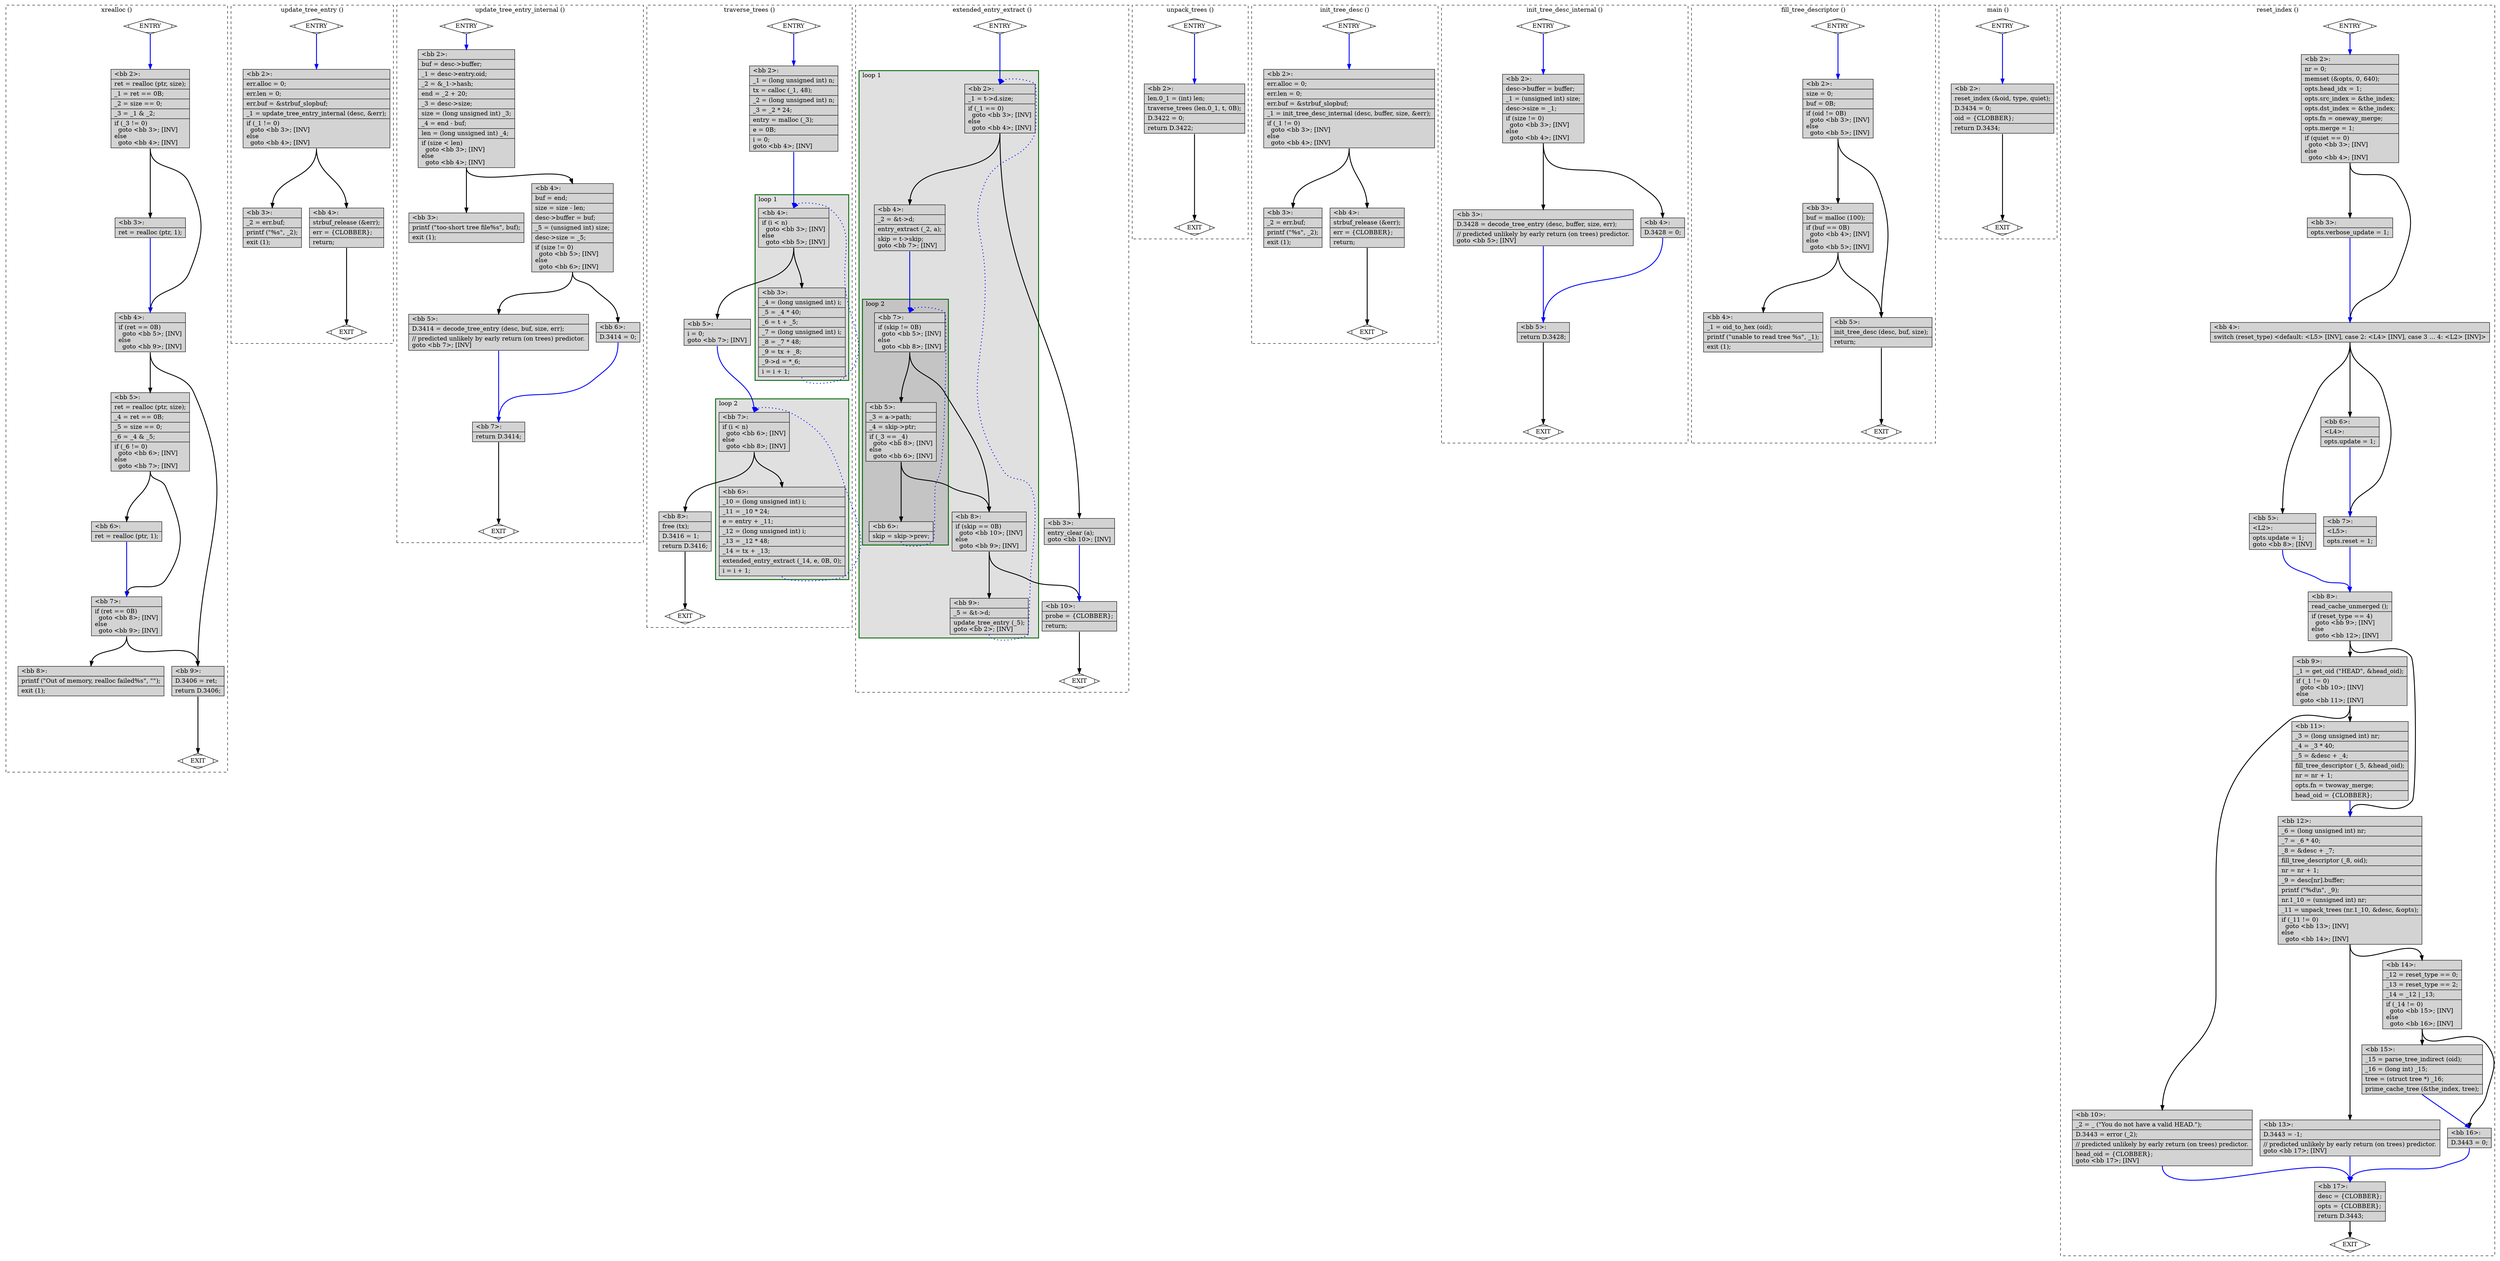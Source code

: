 digraph "test.o-git_leak_10.c.015t.cfg" {
overlap=false;
subgraph "cluster_xrealloc" {
	style="dashed";
	color="black";
	label="xrealloc ()";
	fn_26_basic_block_0 [shape=Mdiamond,style=filled,fillcolor=white,label="ENTRY"];

	fn_26_basic_block_1 [shape=Mdiamond,style=filled,fillcolor=white,label="EXIT"];

	fn_26_basic_block_2 [shape=record,style=filled,fillcolor=lightgrey,label="{\<bb\ 2\>:\l\
|ret\ =\ realloc\ (ptr,\ size);\l\
|_1\ =\ ret\ ==\ 0B;\l\
|_2\ =\ size\ ==\ 0;\l\
|_3\ =\ _1\ &\ _2;\l\
|if\ (_3\ !=\ 0)\l\
\ \ goto\ \<bb\ 3\>;\ [INV]\l\
else\l\
\ \ goto\ \<bb\ 4\>;\ [INV]\l\
}"];

	fn_26_basic_block_3 [shape=record,style=filled,fillcolor=lightgrey,label="{\<bb\ 3\>:\l\
|ret\ =\ realloc\ (ptr,\ 1);\l\
}"];

	fn_26_basic_block_4 [shape=record,style=filled,fillcolor=lightgrey,label="{\<bb\ 4\>:\l\
|if\ (ret\ ==\ 0B)\l\
\ \ goto\ \<bb\ 5\>;\ [INV]\l\
else\l\
\ \ goto\ \<bb\ 9\>;\ [INV]\l\
}"];

	fn_26_basic_block_5 [shape=record,style=filled,fillcolor=lightgrey,label="{\<bb\ 5\>:\l\
|ret\ =\ realloc\ (ptr,\ size);\l\
|_4\ =\ ret\ ==\ 0B;\l\
|_5\ =\ size\ ==\ 0;\l\
|_6\ =\ _4\ &\ _5;\l\
|if\ (_6\ !=\ 0)\l\
\ \ goto\ \<bb\ 6\>;\ [INV]\l\
else\l\
\ \ goto\ \<bb\ 7\>;\ [INV]\l\
}"];

	fn_26_basic_block_6 [shape=record,style=filled,fillcolor=lightgrey,label="{\<bb\ 6\>:\l\
|ret\ =\ realloc\ (ptr,\ 1);\l\
}"];

	fn_26_basic_block_7 [shape=record,style=filled,fillcolor=lightgrey,label="{\<bb\ 7\>:\l\
|if\ (ret\ ==\ 0B)\l\
\ \ goto\ \<bb\ 8\>;\ [INV]\l\
else\l\
\ \ goto\ \<bb\ 9\>;\ [INV]\l\
}"];

	fn_26_basic_block_8 [shape=record,style=filled,fillcolor=lightgrey,label="{\<bb\ 8\>:\l\
|printf\ (\"Out\ of\ memory,\ realloc\ failed%s\",\ \"\");\l\
|exit\ (1);\l\
}"];

	fn_26_basic_block_9 [shape=record,style=filled,fillcolor=lightgrey,label="{\<bb\ 9\>:\l\
|D.3406\ =\ ret;\l\
|return\ D.3406;\l\
}"];

	fn_26_basic_block_0:s -> fn_26_basic_block_2:n [style="solid,bold",color=blue,weight=100,constraint=true];
	fn_26_basic_block_2:s -> fn_26_basic_block_3:n [style="solid,bold",color=black,weight=10,constraint=true];
	fn_26_basic_block_2:s -> fn_26_basic_block_4:n [style="solid,bold",color=black,weight=10,constraint=true];
	fn_26_basic_block_3:s -> fn_26_basic_block_4:n [style="solid,bold",color=blue,weight=100,constraint=true];
	fn_26_basic_block_4:s -> fn_26_basic_block_5:n [style="solid,bold",color=black,weight=10,constraint=true];
	fn_26_basic_block_4:s -> fn_26_basic_block_9:n [style="solid,bold",color=black,weight=10,constraint=true];
	fn_26_basic_block_5:s -> fn_26_basic_block_6:n [style="solid,bold",color=black,weight=10,constraint=true];
	fn_26_basic_block_5:s -> fn_26_basic_block_7:n [style="solid,bold",color=black,weight=10,constraint=true];
	fn_26_basic_block_6:s -> fn_26_basic_block_7:n [style="solid,bold",color=blue,weight=100,constraint=true];
	fn_26_basic_block_7:s -> fn_26_basic_block_8:n [style="solid,bold",color=black,weight=10,constraint=true];
	fn_26_basic_block_7:s -> fn_26_basic_block_9:n [style="solid,bold",color=black,weight=10,constraint=true];
	fn_26_basic_block_9:s -> fn_26_basic_block_1:n [style="solid,bold",color=black,weight=10,constraint=true];
	fn_26_basic_block_0:s -> fn_26_basic_block_1:n [style="invis",constraint=true];
}
subgraph "cluster_update_tree_entry" {
	style="dashed";
	color="black";
	label="update_tree_entry ()";
	fn_28_basic_block_0 [shape=Mdiamond,style=filled,fillcolor=white,label="ENTRY"];

	fn_28_basic_block_1 [shape=Mdiamond,style=filled,fillcolor=white,label="EXIT"];

	fn_28_basic_block_2 [shape=record,style=filled,fillcolor=lightgrey,label="{\<bb\ 2\>:\l\
|err.alloc\ =\ 0;\l\
|err.len\ =\ 0;\l\
|err.buf\ =\ &strbuf_slopbuf;\l\
|_1\ =\ update_tree_entry_internal\ (desc,\ &err);\l\
|if\ (_1\ !=\ 0)\l\
\ \ goto\ \<bb\ 3\>;\ [INV]\l\
else\l\
\ \ goto\ \<bb\ 4\>;\ [INV]\l\
}"];

	fn_28_basic_block_3 [shape=record,style=filled,fillcolor=lightgrey,label="{\<bb\ 3\>:\l\
|_2\ =\ err.buf;\l\
|printf\ (\"%s\",\ _2);\l\
|exit\ (1);\l\
}"];

	fn_28_basic_block_4 [shape=record,style=filled,fillcolor=lightgrey,label="{\<bb\ 4\>:\l\
|strbuf_release\ (&err);\l\
|err\ =\ \{CLOBBER\};\l\
|return;\l\
}"];

	fn_28_basic_block_0:s -> fn_28_basic_block_2:n [style="solid,bold",color=blue,weight=100,constraint=true];
	fn_28_basic_block_2:s -> fn_28_basic_block_3:n [style="solid,bold",color=black,weight=10,constraint=true];
	fn_28_basic_block_2:s -> fn_28_basic_block_4:n [style="solid,bold",color=black,weight=10,constraint=true];
	fn_28_basic_block_4:s -> fn_28_basic_block_1:n [style="solid,bold",color=black,weight=10,constraint=true];
	fn_28_basic_block_0:s -> fn_28_basic_block_1:n [style="invis",constraint=true];
}
subgraph "cluster_update_tree_entry_internal" {
	style="dashed";
	color="black";
	label="update_tree_entry_internal ()";
	fn_27_basic_block_0 [shape=Mdiamond,style=filled,fillcolor=white,label="ENTRY"];

	fn_27_basic_block_1 [shape=Mdiamond,style=filled,fillcolor=white,label="EXIT"];

	fn_27_basic_block_2 [shape=record,style=filled,fillcolor=lightgrey,label="{\<bb\ 2\>:\l\
|buf\ =\ desc-\>buffer;\l\
|_1\ =\ desc-\>entry.oid;\l\
|_2\ =\ &_1-\>hash;\l\
|end\ =\ _2\ +\ 20;\l\
|_3\ =\ desc-\>size;\l\
|size\ =\ (long\ unsigned\ int)\ _3;\l\
|_4\ =\ end\ -\ buf;\l\
|len\ =\ (long\ unsigned\ int)\ _4;\l\
|if\ (size\ \<\ len)\l\
\ \ goto\ \<bb\ 3\>;\ [INV]\l\
else\l\
\ \ goto\ \<bb\ 4\>;\ [INV]\l\
}"];

	fn_27_basic_block_3 [shape=record,style=filled,fillcolor=lightgrey,label="{\<bb\ 3\>:\l\
|printf\ (\"too-short\ tree\ file%s\",\ buf);\l\
|exit\ (1);\l\
}"];

	fn_27_basic_block_4 [shape=record,style=filled,fillcolor=lightgrey,label="{\<bb\ 4\>:\l\
|buf\ =\ end;\l\
|size\ =\ size\ -\ len;\l\
|desc-\>buffer\ =\ buf;\l\
|_5\ =\ (unsigned\ int)\ size;\l\
|desc-\>size\ =\ _5;\l\
|if\ (size\ !=\ 0)\l\
\ \ goto\ \<bb\ 5\>;\ [INV]\l\
else\l\
\ \ goto\ \<bb\ 6\>;\ [INV]\l\
}"];

	fn_27_basic_block_5 [shape=record,style=filled,fillcolor=lightgrey,label="{\<bb\ 5\>:\l\
|D.3414\ =\ decode_tree_entry\ (desc,\ buf,\ size,\ err);\l\
|//\ predicted\ unlikely\ by\ early\ return\ (on\ trees)\ predictor.\l\
goto\ \<bb\ 7\>;\ [INV]\l\
}"];

	fn_27_basic_block_6 [shape=record,style=filled,fillcolor=lightgrey,label="{\<bb\ 6\>:\l\
|D.3414\ =\ 0;\l\
}"];

	fn_27_basic_block_7 [shape=record,style=filled,fillcolor=lightgrey,label="{\<bb\ 7\>:\l\
|return\ D.3414;\l\
}"];

	fn_27_basic_block_0:s -> fn_27_basic_block_2:n [style="solid,bold",color=blue,weight=100,constraint=true];
	fn_27_basic_block_2:s -> fn_27_basic_block_3:n [style="solid,bold",color=black,weight=10,constraint=true];
	fn_27_basic_block_2:s -> fn_27_basic_block_4:n [style="solid,bold",color=black,weight=10,constraint=true];
	fn_27_basic_block_4:s -> fn_27_basic_block_5:n [style="solid,bold",color=black,weight=10,constraint=true];
	fn_27_basic_block_4:s -> fn_27_basic_block_6:n [style="solid,bold",color=black,weight=10,constraint=true];
	fn_27_basic_block_5:s -> fn_27_basic_block_7:n [style="solid,bold",color=blue,weight=100,constraint=true];
	fn_27_basic_block_6:s -> fn_27_basic_block_7:n [style="solid,bold",color=blue,weight=100,constraint=true];
	fn_27_basic_block_7:s -> fn_27_basic_block_1:n [style="solid,bold",color=black,weight=10,constraint=true];
	fn_27_basic_block_0:s -> fn_27_basic_block_1:n [style="invis",constraint=true];
}
subgraph "cluster_traverse_trees" {
	style="dashed";
	color="black";
	label="traverse_trees ()";
	subgraph cluster_30_2 {
	style="filled";
	color="darkgreen";
	fillcolor="grey88";
	label="loop 2";
	labeljust=l;
	penwidth=2;
	fn_30_basic_block_7 [shape=record,style=filled,fillcolor=lightgrey,label="{\<bb\ 7\>:\l\
|if\ (i\ \<\ n)\l\
\ \ goto\ \<bb\ 6\>;\ [INV]\l\
else\l\
\ \ goto\ \<bb\ 8\>;\ [INV]\l\
}"];

	fn_30_basic_block_6 [shape=record,style=filled,fillcolor=lightgrey,label="{\<bb\ 6\>:\l\
|_10\ =\ (long\ unsigned\ int)\ i;\l\
|_11\ =\ _10\ *\ 24;\l\
|e\ =\ entry\ +\ _11;\l\
|_12\ =\ (long\ unsigned\ int)\ i;\l\
|_13\ =\ _12\ *\ 48;\l\
|_14\ =\ tx\ +\ _13;\l\
|extended_entry_extract\ (_14,\ e,\ 0B,\ 0);\l\
|i\ =\ i\ +\ 1;\l\
}"];

	}
	subgraph cluster_30_1 {
	style="filled";
	color="darkgreen";
	fillcolor="grey88";
	label="loop 1";
	labeljust=l;
	penwidth=2;
	fn_30_basic_block_4 [shape=record,style=filled,fillcolor=lightgrey,label="{\<bb\ 4\>:\l\
|if\ (i\ \<\ n)\l\
\ \ goto\ \<bb\ 3\>;\ [INV]\l\
else\l\
\ \ goto\ \<bb\ 5\>;\ [INV]\l\
}"];

	fn_30_basic_block_3 [shape=record,style=filled,fillcolor=lightgrey,label="{\<bb\ 3\>:\l\
|_4\ =\ (long\ unsigned\ int)\ i;\l\
|_5\ =\ _4\ *\ 40;\l\
|_6\ =\ t\ +\ _5;\l\
|_7\ =\ (long\ unsigned\ int)\ i;\l\
|_8\ =\ _7\ *\ 48;\l\
|_9\ =\ tx\ +\ _8;\l\
|_9-\>d\ =\ *_6;\l\
|i\ =\ i\ +\ 1;\l\
}"];

	}
	fn_30_basic_block_0 [shape=Mdiamond,style=filled,fillcolor=white,label="ENTRY"];

	fn_30_basic_block_1 [shape=Mdiamond,style=filled,fillcolor=white,label="EXIT"];

	fn_30_basic_block_2 [shape=record,style=filled,fillcolor=lightgrey,label="{\<bb\ 2\>:\l\
|_1\ =\ (long\ unsigned\ int)\ n;\l\
|tx\ =\ calloc\ (_1,\ 48);\l\
|_2\ =\ (long\ unsigned\ int)\ n;\l\
|_3\ =\ _2\ *\ 24;\l\
|entry\ =\ malloc\ (_3);\l\
|e\ =\ 0B;\l\
|i\ =\ 0;\l\
goto\ \<bb\ 4\>;\ [INV]\l\
}"];

	fn_30_basic_block_5 [shape=record,style=filled,fillcolor=lightgrey,label="{\<bb\ 5\>:\l\
|i\ =\ 0;\l\
goto\ \<bb\ 7\>;\ [INV]\l\
}"];

	fn_30_basic_block_8 [shape=record,style=filled,fillcolor=lightgrey,label="{\<bb\ 8\>:\l\
|free\ (tx);\l\
|D.3416\ =\ 1;\l\
|return\ D.3416;\l\
}"];

	fn_30_basic_block_0:s -> fn_30_basic_block_2:n [style="solid,bold",color=blue,weight=100,constraint=true];
	fn_30_basic_block_2:s -> fn_30_basic_block_4:n [style="solid,bold",color=blue,weight=100,constraint=true];
	fn_30_basic_block_3:s -> fn_30_basic_block_4:n [style="dotted,bold",color=blue,weight=10,constraint=false];
	fn_30_basic_block_4:s -> fn_30_basic_block_3:n [style="solid,bold",color=black,weight=10,constraint=true];
	fn_30_basic_block_4:s -> fn_30_basic_block_5:n [style="solid,bold",color=black,weight=10,constraint=true];
	fn_30_basic_block_5:s -> fn_30_basic_block_7:n [style="solid,bold",color=blue,weight=100,constraint=true];
	fn_30_basic_block_6:s -> fn_30_basic_block_7:n [style="dotted,bold",color=blue,weight=10,constraint=false];
	fn_30_basic_block_7:s -> fn_30_basic_block_6:n [style="solid,bold",color=black,weight=10,constraint=true];
	fn_30_basic_block_7:s -> fn_30_basic_block_8:n [style="solid,bold",color=black,weight=10,constraint=true];
	fn_30_basic_block_8:s -> fn_30_basic_block_1:n [style="solid,bold",color=black,weight=10,constraint=true];
	fn_30_basic_block_0:s -> fn_30_basic_block_1:n [style="invis",constraint=true];
}
subgraph "cluster_extended_entry_extract" {
	style="dashed";
	color="black";
	label="extended_entry_extract ()";
	subgraph cluster_29_1 {
	style="filled";
	color="darkgreen";
	fillcolor="grey88";
	label="loop 1";
	labeljust=l;
	penwidth=2;
	subgraph cluster_29_2 {
	style="filled";
	color="darkgreen";
	fillcolor="grey77";
	label="loop 2";
	labeljust=l;
	penwidth=2;
	fn_29_basic_block_7 [shape=record,style=filled,fillcolor=lightgrey,label="{\<bb\ 7\>:\l\
|if\ (skip\ !=\ 0B)\l\
\ \ goto\ \<bb\ 5\>;\ [INV]\l\
else\l\
\ \ goto\ \<bb\ 8\>;\ [INV]\l\
}"];

	fn_29_basic_block_5 [shape=record,style=filled,fillcolor=lightgrey,label="{\<bb\ 5\>:\l\
|_3\ =\ a-\>path;\l\
|_4\ =\ skip-\>ptr;\l\
|if\ (_3\ ==\ _4)\l\
\ \ goto\ \<bb\ 8\>;\ [INV]\l\
else\l\
\ \ goto\ \<bb\ 6\>;\ [INV]\l\
}"];

	fn_29_basic_block_6 [shape=record,style=filled,fillcolor=lightgrey,label="{\<bb\ 6\>:\l\
|skip\ =\ skip-\>prev;\l\
}"];

	}
	fn_29_basic_block_2 [shape=record,style=filled,fillcolor=lightgrey,label="{\<bb\ 2\>:\l\
|_1\ =\ t-\>d.size;\l\
|if\ (_1\ ==\ 0)\l\
\ \ goto\ \<bb\ 3\>;\ [INV]\l\
else\l\
\ \ goto\ \<bb\ 4\>;\ [INV]\l\
}"];

	fn_29_basic_block_4 [shape=record,style=filled,fillcolor=lightgrey,label="{\<bb\ 4\>:\l\
|_2\ =\ &t-\>d;\l\
|entry_extract\ (_2,\ a);\l\
|skip\ =\ t-\>skip;\l\
goto\ \<bb\ 7\>;\ [INV]\l\
}"];

	fn_29_basic_block_8 [shape=record,style=filled,fillcolor=lightgrey,label="{\<bb\ 8\>:\l\
|if\ (skip\ ==\ 0B)\l\
\ \ goto\ \<bb\ 10\>;\ [INV]\l\
else\l\
\ \ goto\ \<bb\ 9\>;\ [INV]\l\
}"];

	fn_29_basic_block_9 [shape=record,style=filled,fillcolor=lightgrey,label="{\<bb\ 9\>:\l\
|_5\ =\ &t-\>d;\l\
|update_tree_entry\ (_5);\l\
goto\ \<bb\ 2\>;\ [INV]\l\
}"];

	}
	fn_29_basic_block_0 [shape=Mdiamond,style=filled,fillcolor=white,label="ENTRY"];

	fn_29_basic_block_1 [shape=Mdiamond,style=filled,fillcolor=white,label="EXIT"];

	fn_29_basic_block_3 [shape=record,style=filled,fillcolor=lightgrey,label="{\<bb\ 3\>:\l\
|entry_clear\ (a);\l\
goto\ \<bb\ 10\>;\ [INV]\l\
}"];

	fn_29_basic_block_10 [shape=record,style=filled,fillcolor=lightgrey,label="{\<bb\ 10\>:\l\
|probe\ =\ \{CLOBBER\};\l\
|return;\l\
}"];

	fn_29_basic_block_0:s -> fn_29_basic_block_2:n [style="solid,bold",color=blue,weight=100,constraint=true];
	fn_29_basic_block_2:s -> fn_29_basic_block_3:n [style="solid,bold",color=black,weight=10,constraint=true];
	fn_29_basic_block_2:s -> fn_29_basic_block_4:n [style="solid,bold",color=black,weight=10,constraint=true];
	fn_29_basic_block_3:s -> fn_29_basic_block_10:n [style="solid,bold",color=blue,weight=100,constraint=true];
	fn_29_basic_block_4:s -> fn_29_basic_block_7:n [style="solid,bold",color=blue,weight=100,constraint=true];
	fn_29_basic_block_5:s -> fn_29_basic_block_8:n [style="solid,bold",color=black,weight=10,constraint=true];
	fn_29_basic_block_5:s -> fn_29_basic_block_6:n [style="solid,bold",color=black,weight=10,constraint=true];
	fn_29_basic_block_6:s -> fn_29_basic_block_7:n [style="dotted,bold",color=blue,weight=10,constraint=false];
	fn_29_basic_block_7:s -> fn_29_basic_block_5:n [style="solid,bold",color=black,weight=10,constraint=true];
	fn_29_basic_block_7:s -> fn_29_basic_block_8:n [style="solid,bold",color=black,weight=10,constraint=true];
	fn_29_basic_block_8:s -> fn_29_basic_block_10:n [style="solid,bold",color=black,weight=10,constraint=true];
	fn_29_basic_block_8:s -> fn_29_basic_block_9:n [style="solid,bold",color=black,weight=10,constraint=true];
	fn_29_basic_block_9:s -> fn_29_basic_block_2:n [style="dotted,bold",color=blue,weight=10,constraint=false];
	fn_29_basic_block_10:s -> fn_29_basic_block_1:n [style="solid,bold",color=black,weight=10,constraint=true];
	fn_29_basic_block_0:s -> fn_29_basic_block_1:n [style="invis",constraint=true];
}
subgraph "cluster_unpack_trees" {
	style="dashed";
	color="black";
	label="unpack_trees ()";
	fn_31_basic_block_0 [shape=Mdiamond,style=filled,fillcolor=white,label="ENTRY"];

	fn_31_basic_block_1 [shape=Mdiamond,style=filled,fillcolor=white,label="EXIT"];

	fn_31_basic_block_2 [shape=record,style=filled,fillcolor=lightgrey,label="{\<bb\ 2\>:\l\
|len.0_1\ =\ (int)\ len;\l\
|traverse_trees\ (len.0_1,\ t,\ 0B);\l\
|D.3422\ =\ 0;\l\
|return\ D.3422;\l\
}"];

	fn_31_basic_block_0:s -> fn_31_basic_block_2:n [style="solid,bold",color=blue,weight=100,constraint=true];
	fn_31_basic_block_2:s -> fn_31_basic_block_1:n [style="solid,bold",color=black,weight=10,constraint=true];
	fn_31_basic_block_0:s -> fn_31_basic_block_1:n [style="invis",constraint=true];
}
subgraph "cluster_init_tree_desc" {
	style="dashed";
	color="black";
	label="init_tree_desc ()";
	fn_33_basic_block_0 [shape=Mdiamond,style=filled,fillcolor=white,label="ENTRY"];

	fn_33_basic_block_1 [shape=Mdiamond,style=filled,fillcolor=white,label="EXIT"];

	fn_33_basic_block_2 [shape=record,style=filled,fillcolor=lightgrey,label="{\<bb\ 2\>:\l\
|err.alloc\ =\ 0;\l\
|err.len\ =\ 0;\l\
|err.buf\ =\ &strbuf_slopbuf;\l\
|_1\ =\ init_tree_desc_internal\ (desc,\ buffer,\ size,\ &err);\l\
|if\ (_1\ !=\ 0)\l\
\ \ goto\ \<bb\ 3\>;\ [INV]\l\
else\l\
\ \ goto\ \<bb\ 4\>;\ [INV]\l\
}"];

	fn_33_basic_block_3 [shape=record,style=filled,fillcolor=lightgrey,label="{\<bb\ 3\>:\l\
|_2\ =\ err.buf;\l\
|printf\ (\"%s\",\ _2);\l\
|exit\ (1);\l\
}"];

	fn_33_basic_block_4 [shape=record,style=filled,fillcolor=lightgrey,label="{\<bb\ 4\>:\l\
|strbuf_release\ (&err);\l\
|err\ =\ \{CLOBBER\};\l\
|return;\l\
}"];

	fn_33_basic_block_0:s -> fn_33_basic_block_2:n [style="solid,bold",color=blue,weight=100,constraint=true];
	fn_33_basic_block_2:s -> fn_33_basic_block_3:n [style="solid,bold",color=black,weight=10,constraint=true];
	fn_33_basic_block_2:s -> fn_33_basic_block_4:n [style="solid,bold",color=black,weight=10,constraint=true];
	fn_33_basic_block_4:s -> fn_33_basic_block_1:n [style="solid,bold",color=black,weight=10,constraint=true];
	fn_33_basic_block_0:s -> fn_33_basic_block_1:n [style="invis",constraint=true];
}
subgraph "cluster_init_tree_desc_internal" {
	style="dashed";
	color="black";
	label="init_tree_desc_internal ()";
	fn_32_basic_block_0 [shape=Mdiamond,style=filled,fillcolor=white,label="ENTRY"];

	fn_32_basic_block_1 [shape=Mdiamond,style=filled,fillcolor=white,label="EXIT"];

	fn_32_basic_block_2 [shape=record,style=filled,fillcolor=lightgrey,label="{\<bb\ 2\>:\l\
|desc-\>buffer\ =\ buffer;\l\
|_1\ =\ (unsigned\ int)\ size;\l\
|desc-\>size\ =\ _1;\l\
|if\ (size\ !=\ 0)\l\
\ \ goto\ \<bb\ 3\>;\ [INV]\l\
else\l\
\ \ goto\ \<bb\ 4\>;\ [INV]\l\
}"];

	fn_32_basic_block_3 [shape=record,style=filled,fillcolor=lightgrey,label="{\<bb\ 3\>:\l\
|D.3428\ =\ decode_tree_entry\ (desc,\ buffer,\ size,\ err);\l\
|//\ predicted\ unlikely\ by\ early\ return\ (on\ trees)\ predictor.\l\
goto\ \<bb\ 5\>;\ [INV]\l\
}"];

	fn_32_basic_block_4 [shape=record,style=filled,fillcolor=lightgrey,label="{\<bb\ 4\>:\l\
|D.3428\ =\ 0;\l\
}"];

	fn_32_basic_block_5 [shape=record,style=filled,fillcolor=lightgrey,label="{\<bb\ 5\>:\l\
|return\ D.3428;\l\
}"];

	fn_32_basic_block_0:s -> fn_32_basic_block_2:n [style="solid,bold",color=blue,weight=100,constraint=true];
	fn_32_basic_block_2:s -> fn_32_basic_block_3:n [style="solid,bold",color=black,weight=10,constraint=true];
	fn_32_basic_block_2:s -> fn_32_basic_block_4:n [style="solid,bold",color=black,weight=10,constraint=true];
	fn_32_basic_block_3:s -> fn_32_basic_block_5:n [style="solid,bold",color=blue,weight=100,constraint=true];
	fn_32_basic_block_4:s -> fn_32_basic_block_5:n [style="solid,bold",color=blue,weight=100,constraint=true];
	fn_32_basic_block_5:s -> fn_32_basic_block_1:n [style="solid,bold",color=black,weight=10,constraint=true];
	fn_32_basic_block_0:s -> fn_32_basic_block_1:n [style="invis",constraint=true];
}
subgraph "cluster_fill_tree_descriptor" {
	style="dashed";
	color="black";
	label="fill_tree_descriptor ()";
	fn_34_basic_block_0 [shape=Mdiamond,style=filled,fillcolor=white,label="ENTRY"];

	fn_34_basic_block_1 [shape=Mdiamond,style=filled,fillcolor=white,label="EXIT"];

	fn_34_basic_block_2 [shape=record,style=filled,fillcolor=lightgrey,label="{\<bb\ 2\>:\l\
|size\ =\ 0;\l\
|buf\ =\ 0B;\l\
|if\ (oid\ !=\ 0B)\l\
\ \ goto\ \<bb\ 3\>;\ [INV]\l\
else\l\
\ \ goto\ \<bb\ 5\>;\ [INV]\l\
}"];

	fn_34_basic_block_3 [shape=record,style=filled,fillcolor=lightgrey,label="{\<bb\ 3\>:\l\
|buf\ =\ malloc\ (100);\l\
|if\ (buf\ ==\ 0B)\l\
\ \ goto\ \<bb\ 4\>;\ [INV]\l\
else\l\
\ \ goto\ \<bb\ 5\>;\ [INV]\l\
}"];

	fn_34_basic_block_4 [shape=record,style=filled,fillcolor=lightgrey,label="{\<bb\ 4\>:\l\
|_1\ =\ oid_to_hex\ (oid);\l\
|printf\ (\"unable\ to\ read\ tree\ %s\",\ _1);\l\
|exit\ (1);\l\
}"];

	fn_34_basic_block_5 [shape=record,style=filled,fillcolor=lightgrey,label="{\<bb\ 5\>:\l\
|init_tree_desc\ (desc,\ buf,\ size);\l\
|return;\l\
}"];

	fn_34_basic_block_0:s -> fn_34_basic_block_2:n [style="solid,bold",color=blue,weight=100,constraint=true];
	fn_34_basic_block_2:s -> fn_34_basic_block_3:n [style="solid,bold",color=black,weight=10,constraint=true];
	fn_34_basic_block_2:s -> fn_34_basic_block_5:n [style="solid,bold",color=black,weight=10,constraint=true];
	fn_34_basic_block_3:s -> fn_34_basic_block_4:n [style="solid,bold",color=black,weight=10,constraint=true];
	fn_34_basic_block_3:s -> fn_34_basic_block_5:n [style="solid,bold",color=black,weight=10,constraint=true];
	fn_34_basic_block_5:s -> fn_34_basic_block_1:n [style="solid,bold",color=black,weight=10,constraint=true];
	fn_34_basic_block_0:s -> fn_34_basic_block_1:n [style="invis",constraint=true];
}
subgraph "cluster_main" {
	style="dashed";
	color="black";
	label="main ()";
	fn_36_basic_block_0 [shape=Mdiamond,style=filled,fillcolor=white,label="ENTRY"];

	fn_36_basic_block_1 [shape=Mdiamond,style=filled,fillcolor=white,label="EXIT"];

	fn_36_basic_block_2 [shape=record,style=filled,fillcolor=lightgrey,label="{\<bb\ 2\>:\l\
|reset_index\ (&oid,\ type,\ quiet);\l\
|D.3434\ =\ 0;\l\
|oid\ =\ \{CLOBBER\};\l\
|return\ D.3434;\l\
}"];

	fn_36_basic_block_0:s -> fn_36_basic_block_2:n [style="solid,bold",color=blue,weight=100,constraint=true];
	fn_36_basic_block_2:s -> fn_36_basic_block_1:n [style="solid,bold",color=black,weight=10,constraint=true];
	fn_36_basic_block_0:s -> fn_36_basic_block_1:n [style="invis",constraint=true];
}
subgraph "cluster_reset_index" {
	style="dashed";
	color="black";
	label="reset_index ()";
	fn_35_basic_block_0 [shape=Mdiamond,style=filled,fillcolor=white,label="ENTRY"];

	fn_35_basic_block_1 [shape=Mdiamond,style=filled,fillcolor=white,label="EXIT"];

	fn_35_basic_block_2 [shape=record,style=filled,fillcolor=lightgrey,label="{\<bb\ 2\>:\l\
|nr\ =\ 0;\l\
|memset\ (&opts,\ 0,\ 640);\l\
|opts.head_idx\ =\ 1;\l\
|opts.src_index\ =\ &the_index;\l\
|opts.dst_index\ =\ &the_index;\l\
|opts.fn\ =\ oneway_merge;\l\
|opts.merge\ =\ 1;\l\
|if\ (quiet\ ==\ 0)\l\
\ \ goto\ \<bb\ 3\>;\ [INV]\l\
else\l\
\ \ goto\ \<bb\ 4\>;\ [INV]\l\
}"];

	fn_35_basic_block_3 [shape=record,style=filled,fillcolor=lightgrey,label="{\<bb\ 3\>:\l\
|opts.verbose_update\ =\ 1;\l\
}"];

	fn_35_basic_block_4 [shape=record,style=filled,fillcolor=lightgrey,label="{\<bb\ 4\>:\l\
|switch\ (reset_type)\ \<default:\ \<L5\>\ [INV],\ case\ 2:\ \<L4\>\ [INV],\ case\ 3\ ...\ 4:\ \<L2\>\ [INV]\>\l\
}"];

	fn_35_basic_block_5 [shape=record,style=filled,fillcolor=lightgrey,label="{\<bb\ 5\>:\l\
|\<L2\>:\l\
|opts.update\ =\ 1;\l\
goto\ \<bb\ 8\>;\ [INV]\l\
}"];

	fn_35_basic_block_6 [shape=record,style=filled,fillcolor=lightgrey,label="{\<bb\ 6\>:\l\
|\<L4\>:\l\
|opts.update\ =\ 1;\l\
}"];

	fn_35_basic_block_7 [shape=record,style=filled,fillcolor=lightgrey,label="{\<bb\ 7\>:\l\
|\<L5\>:\l\
|opts.reset\ =\ 1;\l\
}"];

	fn_35_basic_block_8 [shape=record,style=filled,fillcolor=lightgrey,label="{\<bb\ 8\>:\l\
|read_cache_unmerged\ ();\l\
|if\ (reset_type\ ==\ 4)\l\
\ \ goto\ \<bb\ 9\>;\ [INV]\l\
else\l\
\ \ goto\ \<bb\ 12\>;\ [INV]\l\
}"];

	fn_35_basic_block_9 [shape=record,style=filled,fillcolor=lightgrey,label="{\<bb\ 9\>:\l\
|_1\ =\ get_oid\ (\"HEAD\",\ &head_oid);\l\
|if\ (_1\ !=\ 0)\l\
\ \ goto\ \<bb\ 10\>;\ [INV]\l\
else\l\
\ \ goto\ \<bb\ 11\>;\ [INV]\l\
}"];

	fn_35_basic_block_10 [shape=record,style=filled,fillcolor=lightgrey,label="{\<bb\ 10\>:\l\
|_2\ =\ _\ (\"You\ do\ not\ have\ a\ valid\ HEAD.\");\l\
|D.3443\ =\ error\ (_2);\l\
|//\ predicted\ unlikely\ by\ early\ return\ (on\ trees)\ predictor.\l\
|head_oid\ =\ \{CLOBBER\};\l\
goto\ \<bb\ 17\>;\ [INV]\l\
}"];

	fn_35_basic_block_11 [shape=record,style=filled,fillcolor=lightgrey,label="{\<bb\ 11\>:\l\
|_3\ =\ (long\ unsigned\ int)\ nr;\l\
|_4\ =\ _3\ *\ 40;\l\
|_5\ =\ &desc\ +\ _4;\l\
|fill_tree_descriptor\ (_5,\ &head_oid);\l\
|nr\ =\ nr\ +\ 1;\l\
|opts.fn\ =\ twoway_merge;\l\
|head_oid\ =\ \{CLOBBER\};\l\
}"];

	fn_35_basic_block_12 [shape=record,style=filled,fillcolor=lightgrey,label="{\<bb\ 12\>:\l\
|_6\ =\ (long\ unsigned\ int)\ nr;\l\
|_7\ =\ _6\ *\ 40;\l\
|_8\ =\ &desc\ +\ _7;\l\
|fill_tree_descriptor\ (_8,\ oid);\l\
|nr\ =\ nr\ +\ 1;\l\
|_9\ =\ desc[nr].buffer;\l\
|printf\ (\"%d\\n\",\ _9);\l\
|nr.1_10\ =\ (unsigned\ int)\ nr;\l\
|_11\ =\ unpack_trees\ (nr.1_10,\ &desc,\ &opts);\l\
|if\ (_11\ !=\ 0)\l\
\ \ goto\ \<bb\ 13\>;\ [INV]\l\
else\l\
\ \ goto\ \<bb\ 14\>;\ [INV]\l\
}"];

	fn_35_basic_block_13 [shape=record,style=filled,fillcolor=lightgrey,label="{\<bb\ 13\>:\l\
|D.3443\ =\ -1;\l\
|//\ predicted\ unlikely\ by\ early\ return\ (on\ trees)\ predictor.\l\
goto\ \<bb\ 17\>;\ [INV]\l\
}"];

	fn_35_basic_block_14 [shape=record,style=filled,fillcolor=lightgrey,label="{\<bb\ 14\>:\l\
|_12\ =\ reset_type\ ==\ 0;\l\
|_13\ =\ reset_type\ ==\ 2;\l\
|_14\ =\ _12\ \|\ _13;\l\
|if\ (_14\ !=\ 0)\l\
\ \ goto\ \<bb\ 15\>;\ [INV]\l\
else\l\
\ \ goto\ \<bb\ 16\>;\ [INV]\l\
}"];

	fn_35_basic_block_15 [shape=record,style=filled,fillcolor=lightgrey,label="{\<bb\ 15\>:\l\
|_15\ =\ parse_tree_indirect\ (oid);\l\
|_16\ =\ (long\ int)\ _15;\l\
|tree\ =\ (struct\ tree\ *)\ _16;\l\
|prime_cache_tree\ (&the_index,\ tree);\l\
}"];

	fn_35_basic_block_16 [shape=record,style=filled,fillcolor=lightgrey,label="{\<bb\ 16\>:\l\
|D.3443\ =\ 0;\l\
}"];

	fn_35_basic_block_17 [shape=record,style=filled,fillcolor=lightgrey,label="{\<bb\ 17\>:\l\
|desc\ =\ \{CLOBBER\};\l\
|opts\ =\ \{CLOBBER\};\l\
|return\ D.3443;\l\
}"];

	fn_35_basic_block_0:s -> fn_35_basic_block_2:n [style="solid,bold",color=blue,weight=100,constraint=true];
	fn_35_basic_block_2:s -> fn_35_basic_block_3:n [style="solid,bold",color=black,weight=10,constraint=true];
	fn_35_basic_block_2:s -> fn_35_basic_block_4:n [style="solid,bold",color=black,weight=10,constraint=true];
	fn_35_basic_block_3:s -> fn_35_basic_block_4:n [style="solid,bold",color=blue,weight=100,constraint=true];
	fn_35_basic_block_4:s -> fn_35_basic_block_7:n [style="solid,bold",color=black,weight=10,constraint=true];
	fn_35_basic_block_4:s -> fn_35_basic_block_6:n [style="solid,bold",color=black,weight=10,constraint=true];
	fn_35_basic_block_4:s -> fn_35_basic_block_5:n [style="solid,bold",color=black,weight=10,constraint=true];
	fn_35_basic_block_5:s -> fn_35_basic_block_8:n [style="solid,bold",color=blue,weight=100,constraint=true];
	fn_35_basic_block_6:s -> fn_35_basic_block_7:n [style="solid,bold",color=blue,weight=100,constraint=true];
	fn_35_basic_block_7:s -> fn_35_basic_block_8:n [style="solid,bold",color=blue,weight=100,constraint=true];
	fn_35_basic_block_8:s -> fn_35_basic_block_9:n [style="solid,bold",color=black,weight=10,constraint=true];
	fn_35_basic_block_8:s -> fn_35_basic_block_12:n [style="solid,bold",color=black,weight=10,constraint=true];
	fn_35_basic_block_9:s -> fn_35_basic_block_10:n [style="solid,bold",color=black,weight=10,constraint=true];
	fn_35_basic_block_9:s -> fn_35_basic_block_11:n [style="solid,bold",color=black,weight=10,constraint=true];
	fn_35_basic_block_10:s -> fn_35_basic_block_17:n [style="solid,bold",color=blue,weight=100,constraint=true];
	fn_35_basic_block_11:s -> fn_35_basic_block_12:n [style="solid,bold",color=blue,weight=100,constraint=true];
	fn_35_basic_block_12:s -> fn_35_basic_block_13:n [style="solid,bold",color=black,weight=10,constraint=true];
	fn_35_basic_block_12:s -> fn_35_basic_block_14:n [style="solid,bold",color=black,weight=10,constraint=true];
	fn_35_basic_block_13:s -> fn_35_basic_block_17:n [style="solid,bold",color=blue,weight=100,constraint=true];
	fn_35_basic_block_14:s -> fn_35_basic_block_15:n [style="solid,bold",color=black,weight=10,constraint=true];
	fn_35_basic_block_14:s -> fn_35_basic_block_16:n [style="solid,bold",color=black,weight=10,constraint=true];
	fn_35_basic_block_15:s -> fn_35_basic_block_16:n [style="solid,bold",color=blue,weight=100,constraint=true];
	fn_35_basic_block_16:s -> fn_35_basic_block_17:n [style="solid,bold",color=blue,weight=100,constraint=true];
	fn_35_basic_block_17:s -> fn_35_basic_block_1:n [style="solid,bold",color=black,weight=10,constraint=true];
	fn_35_basic_block_0:s -> fn_35_basic_block_1:n [style="invis",constraint=true];
}
}
